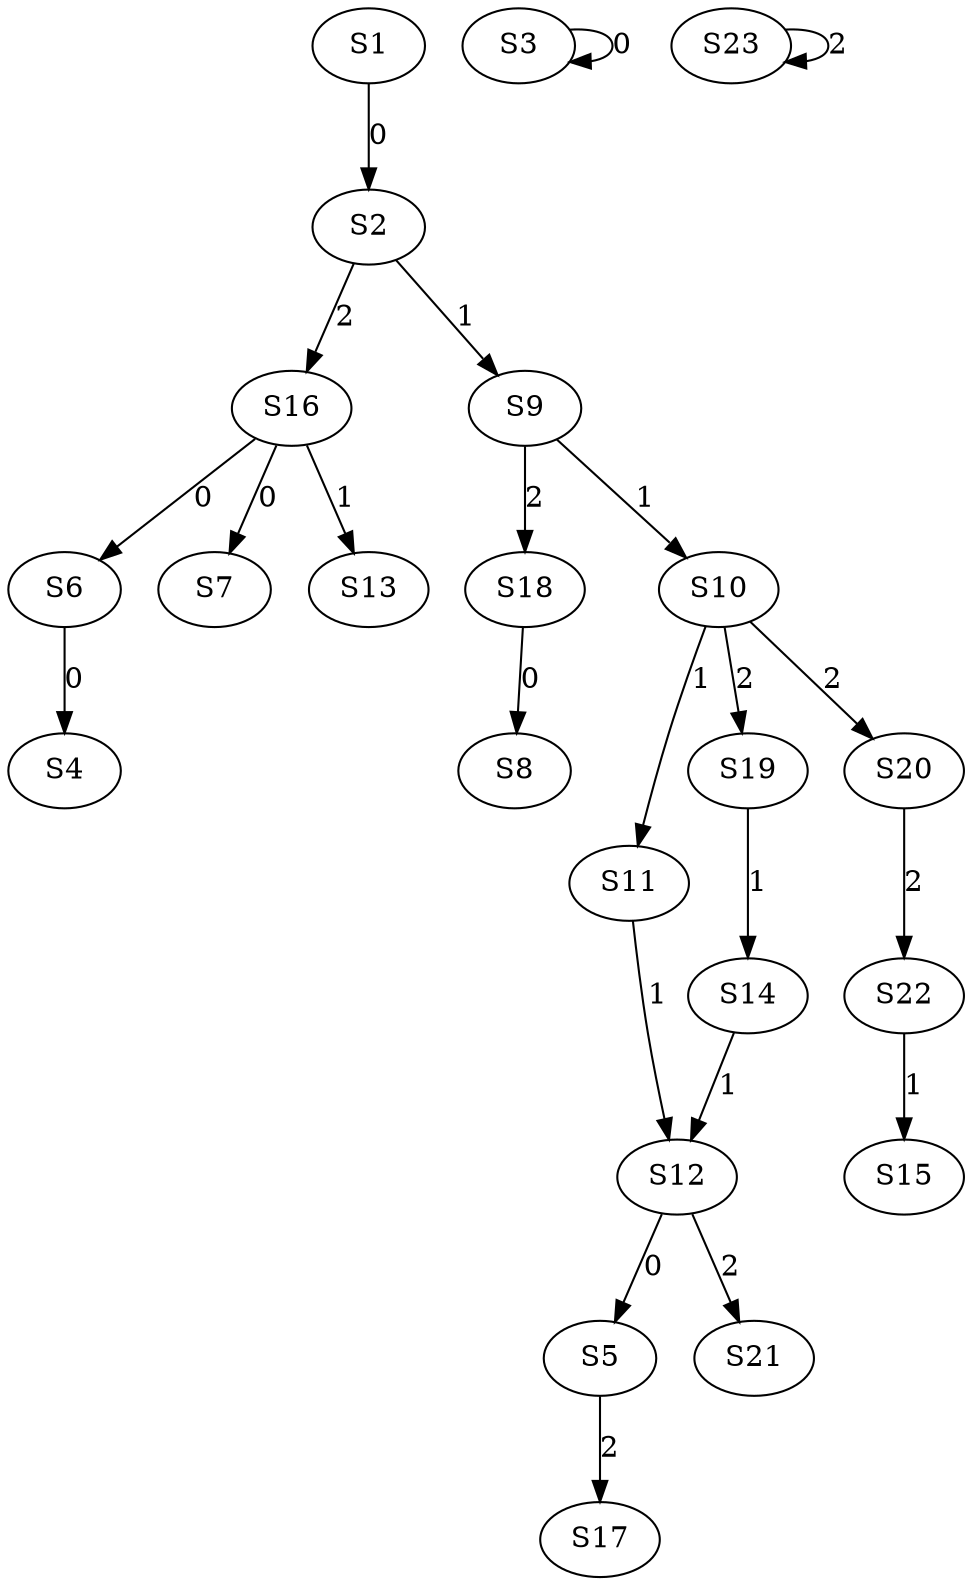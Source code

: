 strict digraph {
	S1 -> S2 [ label = 0 ];
	S3 -> S3 [ label = 0 ];
	S6 -> S4 [ label = 0 ];
	S12 -> S5 [ label = 0 ];
	S16 -> S6 [ label = 0 ];
	S16 -> S7 [ label = 0 ];
	S18 -> S8 [ label = 0 ];
	S2 -> S9 [ label = 1 ];
	S9 -> S10 [ label = 1 ];
	S10 -> S11 [ label = 1 ];
	S11 -> S12 [ label = 1 ];
	S16 -> S13 [ label = 1 ];
	S19 -> S14 [ label = 1 ];
	S22 -> S15 [ label = 1 ];
	S2 -> S16 [ label = 2 ];
	S5 -> S17 [ label = 2 ];
	S9 -> S18 [ label = 2 ];
	S10 -> S19 [ label = 2 ];
	S10 -> S20 [ label = 2 ];
	S12 -> S21 [ label = 2 ];
	S20 -> S22 [ label = 2 ];
	S23 -> S23 [ label = 2 ];
	S14 -> S12 [ label = 1 ];
}